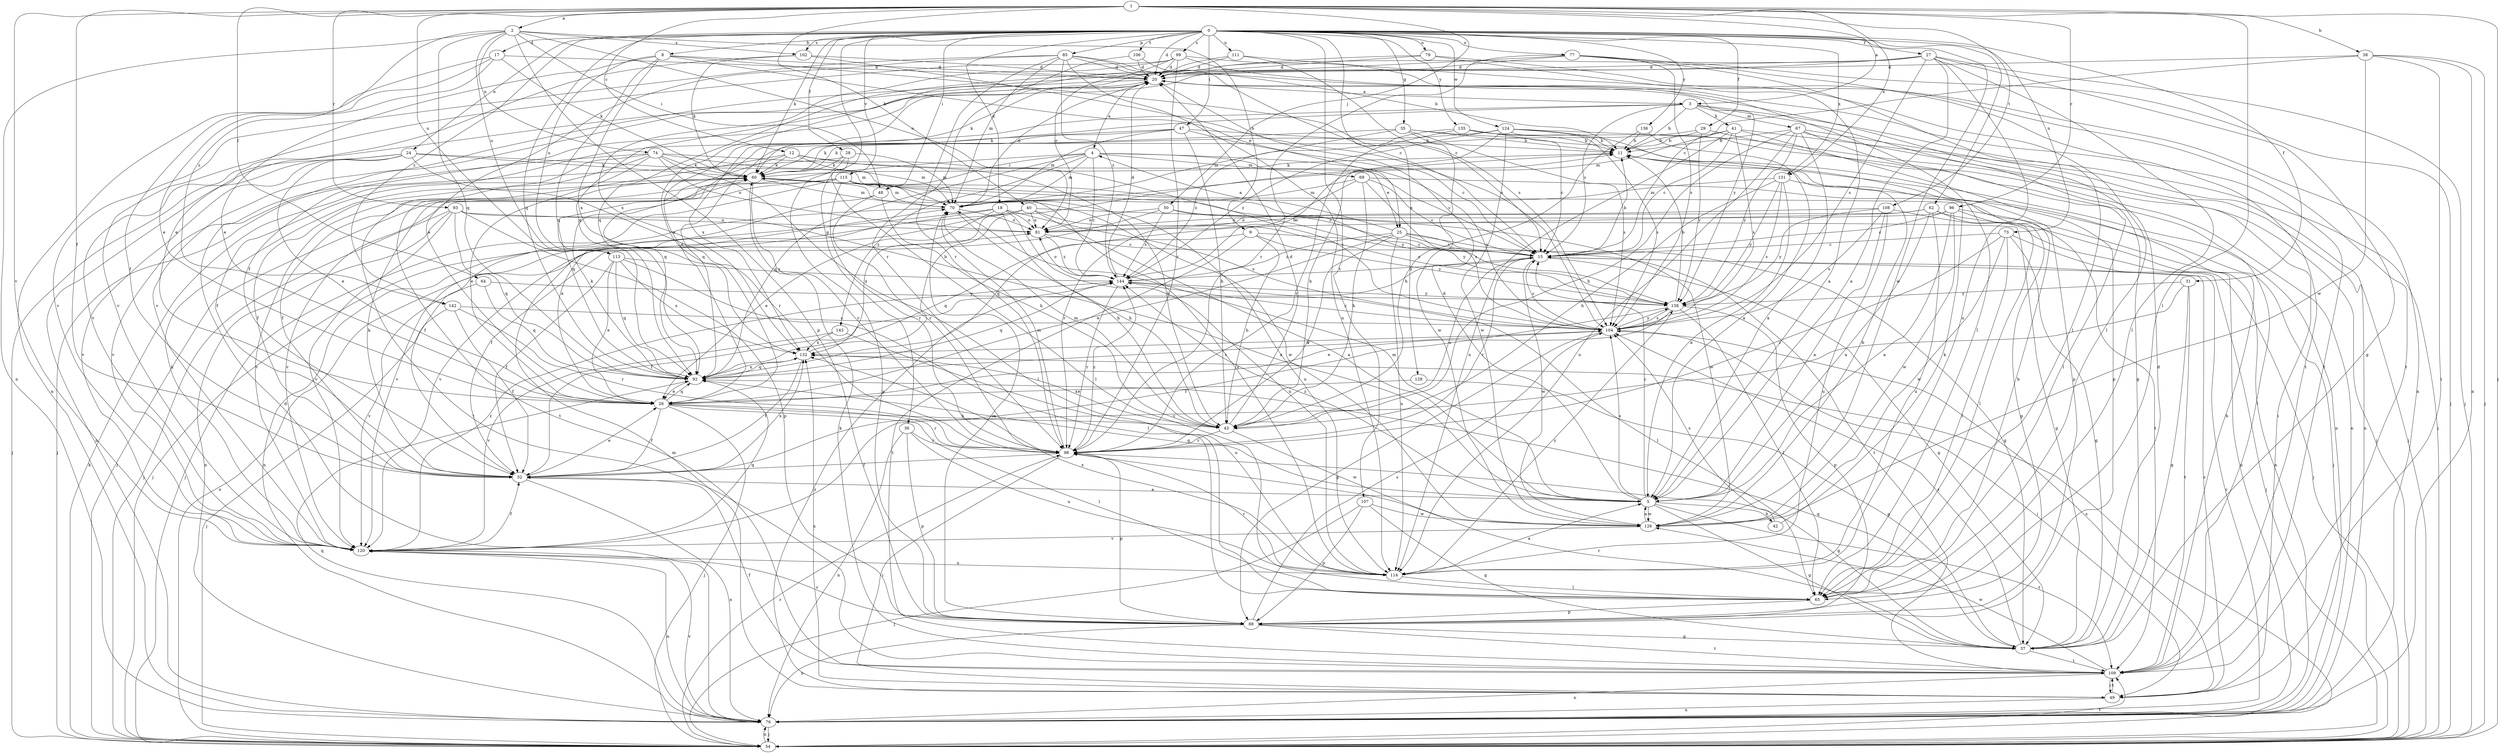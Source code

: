 strict digraph  {
0;
1;
2;
3;
4;
5;
8;
9;
11;
12;
15;
17;
18;
20;
24;
25;
26;
27;
28;
29;
31;
32;
35;
36;
37;
38;
40;
41;
42;
43;
47;
48;
49;
50;
54;
60;
62;
64;
65;
67;
69;
70;
73;
74;
76;
77;
79;
81;
85;
88;
92;
93;
96;
98;
99;
102;
104;
106;
107;
108;
109;
111;
113;
114;
115;
120;
124;
126;
128;
131;
132;
135;
136;
138;
142;
143;
144;
0 -> 8  [label=b];
0 -> 17  [label=d];
0 -> 18  [label=d];
0 -> 20  [label=d];
0 -> 24  [label=e];
0 -> 27  [label=f];
0 -> 28  [label=f];
0 -> 29  [label=f];
0 -> 31  [label=f];
0 -> 35  [label=g];
0 -> 36  [label=g];
0 -> 47  [label=i];
0 -> 48  [label=i];
0 -> 60  [label=k];
0 -> 62  [label=l];
0 -> 73  [label=n];
0 -> 77  [label=o];
0 -> 79  [label=o];
0 -> 85  [label=p];
0 -> 92  [label=q];
0 -> 99  [label=s];
0 -> 102  [label=s];
0 -> 106  [label=t];
0 -> 107  [label=t];
0 -> 111  [label=u];
0 -> 115  [label=v];
0 -> 124  [label=w];
0 -> 126  [label=w];
0 -> 128  [label=x];
0 -> 131  [label=x];
0 -> 135  [label=y];
0 -> 136  [label=y];
0 -> 142  [label=z];
1 -> 2  [label=a];
1 -> 3  [label=a];
1 -> 12  [label=c];
1 -> 32  [label=f];
1 -> 38  [label=h];
1 -> 40  [label=h];
1 -> 50  [label=j];
1 -> 54  [label=j];
1 -> 64  [label=l];
1 -> 65  [label=l];
1 -> 93  [label=r];
1 -> 96  [label=r];
1 -> 108  [label=t];
1 -> 113  [label=u];
1 -> 120  [label=v];
1 -> 131  [label=x];
2 -> 9  [label=b];
2 -> 48  [label=i];
2 -> 74  [label=n];
2 -> 76  [label=n];
2 -> 81  [label=o];
2 -> 88  [label=p];
2 -> 92  [label=q];
2 -> 102  [label=s];
2 -> 113  [label=u];
2 -> 142  [label=z];
3 -> 11  [label=b];
3 -> 15  [label=c];
3 -> 37  [label=g];
3 -> 41  [label=h];
3 -> 54  [label=j];
3 -> 60  [label=k];
3 -> 67  [label=m];
3 -> 132  [label=x];
4 -> 25  [label=e];
4 -> 32  [label=f];
4 -> 48  [label=i];
4 -> 69  [label=m];
4 -> 70  [label=m];
4 -> 92  [label=q];
4 -> 104  [label=s];
4 -> 143  [label=z];
4 -> 144  [label=z];
5 -> 15  [label=c];
5 -> 20  [label=d];
5 -> 37  [label=g];
5 -> 42  [label=h];
5 -> 70  [label=m];
5 -> 92  [label=q];
5 -> 104  [label=s];
5 -> 109  [label=t];
5 -> 126  [label=w];
5 -> 144  [label=z];
8 -> 20  [label=d];
8 -> 25  [label=e];
8 -> 26  [label=e];
8 -> 92  [label=q];
8 -> 104  [label=s];
8 -> 113  [label=u];
8 -> 132  [label=x];
9 -> 15  [label=c];
9 -> 43  [label=h];
9 -> 92  [label=q];
9 -> 109  [label=t];
9 -> 138  [label=y];
11 -> 60  [label=k];
12 -> 15  [label=c];
12 -> 43  [label=h];
12 -> 60  [label=k];
12 -> 70  [label=m];
12 -> 92  [label=q];
12 -> 109  [label=t];
15 -> 11  [label=b];
15 -> 32  [label=f];
15 -> 37  [label=g];
15 -> 98  [label=r];
15 -> 126  [label=w];
15 -> 144  [label=z];
17 -> 20  [label=d];
17 -> 26  [label=e];
17 -> 32  [label=f];
17 -> 60  [label=k];
17 -> 76  [label=n];
18 -> 26  [label=e];
18 -> 43  [label=h];
18 -> 76  [label=n];
18 -> 81  [label=o];
18 -> 104  [label=s];
18 -> 114  [label=u];
18 -> 120  [label=v];
20 -> 3  [label=a];
20 -> 4  [label=a];
20 -> 60  [label=k];
20 -> 120  [label=v];
20 -> 138  [label=y];
24 -> 26  [label=e];
24 -> 54  [label=j];
24 -> 60  [label=k];
24 -> 76  [label=n];
24 -> 98  [label=r];
24 -> 114  [label=u];
24 -> 120  [label=v];
25 -> 4  [label=a];
25 -> 15  [label=c];
25 -> 26  [label=e];
25 -> 37  [label=g];
25 -> 98  [label=r];
25 -> 109  [label=t];
25 -> 114  [label=u];
25 -> 144  [label=z];
26 -> 20  [label=d];
26 -> 32  [label=f];
26 -> 43  [label=h];
26 -> 54  [label=j];
26 -> 65  [label=l];
26 -> 92  [label=q];
26 -> 98  [label=r];
27 -> 5  [label=a];
27 -> 20  [label=d];
27 -> 32  [label=f];
27 -> 37  [label=g];
27 -> 54  [label=j];
27 -> 65  [label=l];
27 -> 104  [label=s];
27 -> 114  [label=u];
27 -> 120  [label=v];
28 -> 54  [label=j];
28 -> 60  [label=k];
28 -> 65  [label=l];
28 -> 70  [label=m];
28 -> 88  [label=p];
29 -> 11  [label=b];
29 -> 32  [label=f];
29 -> 109  [label=t];
29 -> 138  [label=y];
31 -> 37  [label=g];
31 -> 109  [label=t];
31 -> 120  [label=v];
31 -> 138  [label=y];
32 -> 5  [label=a];
32 -> 26  [label=e];
32 -> 60  [label=k];
32 -> 76  [label=n];
32 -> 132  [label=x];
35 -> 11  [label=b];
35 -> 60  [label=k];
35 -> 70  [label=m];
35 -> 76  [label=n];
35 -> 104  [label=s];
35 -> 126  [label=w];
36 -> 76  [label=n];
36 -> 88  [label=p];
36 -> 98  [label=r];
36 -> 114  [label=u];
37 -> 20  [label=d];
37 -> 92  [label=q];
37 -> 98  [label=r];
37 -> 104  [label=s];
37 -> 109  [label=t];
38 -> 15  [label=c];
38 -> 20  [label=d];
38 -> 49  [label=i];
38 -> 54  [label=j];
38 -> 76  [label=n];
38 -> 126  [label=w];
40 -> 5  [label=a];
40 -> 37  [label=g];
40 -> 54  [label=j];
40 -> 81  [label=o];
40 -> 120  [label=v];
40 -> 132  [label=x];
40 -> 138  [label=y];
41 -> 11  [label=b];
41 -> 15  [label=c];
41 -> 54  [label=j];
41 -> 70  [label=m];
41 -> 88  [label=p];
41 -> 104  [label=s];
41 -> 114  [label=u];
42 -> 60  [label=k];
42 -> 104  [label=s];
43 -> 15  [label=c];
43 -> 20  [label=d];
43 -> 70  [label=m];
43 -> 98  [label=r];
43 -> 126  [label=w];
43 -> 132  [label=x];
47 -> 11  [label=b];
47 -> 15  [label=c];
47 -> 43  [label=h];
47 -> 60  [label=k];
47 -> 70  [label=m];
47 -> 92  [label=q];
48 -> 26  [label=e];
48 -> 43  [label=h];
48 -> 98  [label=r];
49 -> 15  [label=c];
49 -> 70  [label=m];
49 -> 76  [label=n];
49 -> 104  [label=s];
49 -> 109  [label=t];
49 -> 132  [label=x];
49 -> 144  [label=z];
50 -> 32  [label=f];
50 -> 81  [label=o];
50 -> 126  [label=w];
50 -> 138  [label=y];
50 -> 144  [label=z];
54 -> 60  [label=k];
54 -> 76  [label=n];
54 -> 81  [label=o];
54 -> 98  [label=r];
54 -> 109  [label=t];
60 -> 70  [label=m];
60 -> 98  [label=r];
60 -> 120  [label=v];
60 -> 126  [label=w];
60 -> 138  [label=y];
62 -> 5  [label=a];
62 -> 65  [label=l];
62 -> 76  [label=n];
62 -> 81  [label=o];
62 -> 92  [label=q];
62 -> 114  [label=u];
64 -> 92  [label=q];
64 -> 120  [label=v];
64 -> 138  [label=y];
65 -> 11  [label=b];
65 -> 88  [label=p];
67 -> 5  [label=a];
67 -> 11  [label=b];
67 -> 43  [label=h];
67 -> 49  [label=i];
67 -> 65  [label=l];
67 -> 76  [label=n];
67 -> 114  [label=u];
67 -> 138  [label=y];
69 -> 15  [label=c];
69 -> 43  [label=h];
69 -> 70  [label=m];
69 -> 98  [label=r];
69 -> 104  [label=s];
69 -> 109  [label=t];
70 -> 20  [label=d];
70 -> 43  [label=h];
70 -> 54  [label=j];
70 -> 81  [label=o];
73 -> 15  [label=c];
73 -> 37  [label=g];
73 -> 54  [label=j];
73 -> 65  [label=l];
73 -> 98  [label=r];
73 -> 126  [label=w];
74 -> 26  [label=e];
74 -> 32  [label=f];
74 -> 60  [label=k];
74 -> 65  [label=l];
74 -> 70  [label=m];
74 -> 81  [label=o];
74 -> 104  [label=s];
74 -> 109  [label=t];
74 -> 120  [label=v];
76 -> 15  [label=c];
76 -> 20  [label=d];
76 -> 54  [label=j];
76 -> 92  [label=q];
76 -> 120  [label=v];
77 -> 20  [label=d];
77 -> 54  [label=j];
77 -> 65  [label=l];
77 -> 92  [label=q];
77 -> 98  [label=r];
77 -> 104  [label=s];
77 -> 109  [label=t];
79 -> 5  [label=a];
79 -> 20  [label=d];
79 -> 26  [label=e];
79 -> 109  [label=t];
81 -> 15  [label=c];
81 -> 144  [label=z];
85 -> 15  [label=c];
85 -> 20  [label=d];
85 -> 26  [label=e];
85 -> 65  [label=l];
85 -> 70  [label=m];
85 -> 98  [label=r];
85 -> 114  [label=u];
85 -> 120  [label=v];
85 -> 144  [label=z];
88 -> 37  [label=g];
88 -> 70  [label=m];
88 -> 76  [label=n];
88 -> 104  [label=s];
88 -> 109  [label=t];
88 -> 120  [label=v];
92 -> 26  [label=e];
92 -> 60  [label=k];
92 -> 104  [label=s];
92 -> 132  [label=x];
93 -> 5  [label=a];
93 -> 54  [label=j];
93 -> 76  [label=n];
93 -> 81  [label=o];
93 -> 88  [label=p];
93 -> 92  [label=q];
93 -> 120  [label=v];
96 -> 5  [label=a];
96 -> 15  [label=c];
96 -> 76  [label=n];
96 -> 81  [label=o];
96 -> 88  [label=p];
96 -> 126  [label=w];
98 -> 32  [label=f];
98 -> 37  [label=g];
98 -> 49  [label=i];
98 -> 70  [label=m];
98 -> 88  [label=p];
98 -> 144  [label=z];
99 -> 20  [label=d];
99 -> 76  [label=n];
99 -> 81  [label=o];
99 -> 98  [label=r];
99 -> 109  [label=t];
99 -> 120  [label=v];
99 -> 132  [label=x];
102 -> 20  [label=d];
102 -> 26  [label=e];
102 -> 60  [label=k];
102 -> 104  [label=s];
104 -> 15  [label=c];
104 -> 49  [label=i];
104 -> 88  [label=p];
104 -> 132  [label=x];
104 -> 138  [label=y];
104 -> 144  [label=z];
106 -> 11  [label=b];
106 -> 20  [label=d];
106 -> 98  [label=r];
107 -> 37  [label=g];
107 -> 54  [label=j];
107 -> 88  [label=p];
107 -> 126  [label=w];
108 -> 5  [label=a];
108 -> 54  [label=j];
108 -> 81  [label=o];
108 -> 104  [label=s];
108 -> 114  [label=u];
108 -> 138  [label=y];
109 -> 11  [label=b];
109 -> 32  [label=f];
109 -> 49  [label=i];
109 -> 60  [label=k];
109 -> 76  [label=n];
109 -> 126  [label=w];
111 -> 15  [label=c];
111 -> 20  [label=d];
111 -> 65  [label=l];
111 -> 92  [label=q];
113 -> 26  [label=e];
113 -> 32  [label=f];
113 -> 65  [label=l];
113 -> 92  [label=q];
113 -> 132  [label=x];
113 -> 144  [label=z];
114 -> 5  [label=a];
114 -> 65  [label=l];
114 -> 98  [label=r];
114 -> 132  [label=x];
114 -> 138  [label=y];
115 -> 15  [label=c];
115 -> 32  [label=f];
115 -> 54  [label=j];
115 -> 70  [label=m];
115 -> 98  [label=r];
115 -> 114  [label=u];
115 -> 120  [label=v];
120 -> 32  [label=f];
120 -> 60  [label=k];
120 -> 76  [label=n];
120 -> 92  [label=q];
120 -> 114  [label=u];
120 -> 144  [label=z];
124 -> 11  [label=b];
124 -> 43  [label=h];
124 -> 54  [label=j];
124 -> 88  [label=p];
124 -> 92  [label=q];
124 -> 104  [label=s];
124 -> 126  [label=w];
124 -> 144  [label=z];
126 -> 5  [label=a];
126 -> 11  [label=b];
126 -> 120  [label=v];
128 -> 26  [label=e];
128 -> 37  [label=g];
131 -> 5  [label=a];
131 -> 43  [label=h];
131 -> 54  [label=j];
131 -> 70  [label=m];
131 -> 104  [label=s];
131 -> 138  [label=y];
132 -> 11  [label=b];
132 -> 32  [label=f];
132 -> 54  [label=j];
132 -> 92  [label=q];
135 -> 11  [label=b];
135 -> 15  [label=c];
135 -> 76  [label=n];
135 -> 98  [label=r];
135 -> 144  [label=z];
136 -> 5  [label=a];
136 -> 11  [label=b];
136 -> 43  [label=h];
138 -> 11  [label=b];
138 -> 26  [label=e];
138 -> 32  [label=f];
138 -> 65  [label=l];
138 -> 88  [label=p];
138 -> 104  [label=s];
142 -> 32  [label=f];
142 -> 54  [label=j];
142 -> 98  [label=r];
142 -> 104  [label=s];
143 -> 114  [label=u];
143 -> 120  [label=v];
143 -> 132  [label=x];
144 -> 11  [label=b];
144 -> 20  [label=d];
144 -> 65  [label=l];
144 -> 81  [label=o];
144 -> 92  [label=q];
144 -> 98  [label=r];
144 -> 138  [label=y];
}
